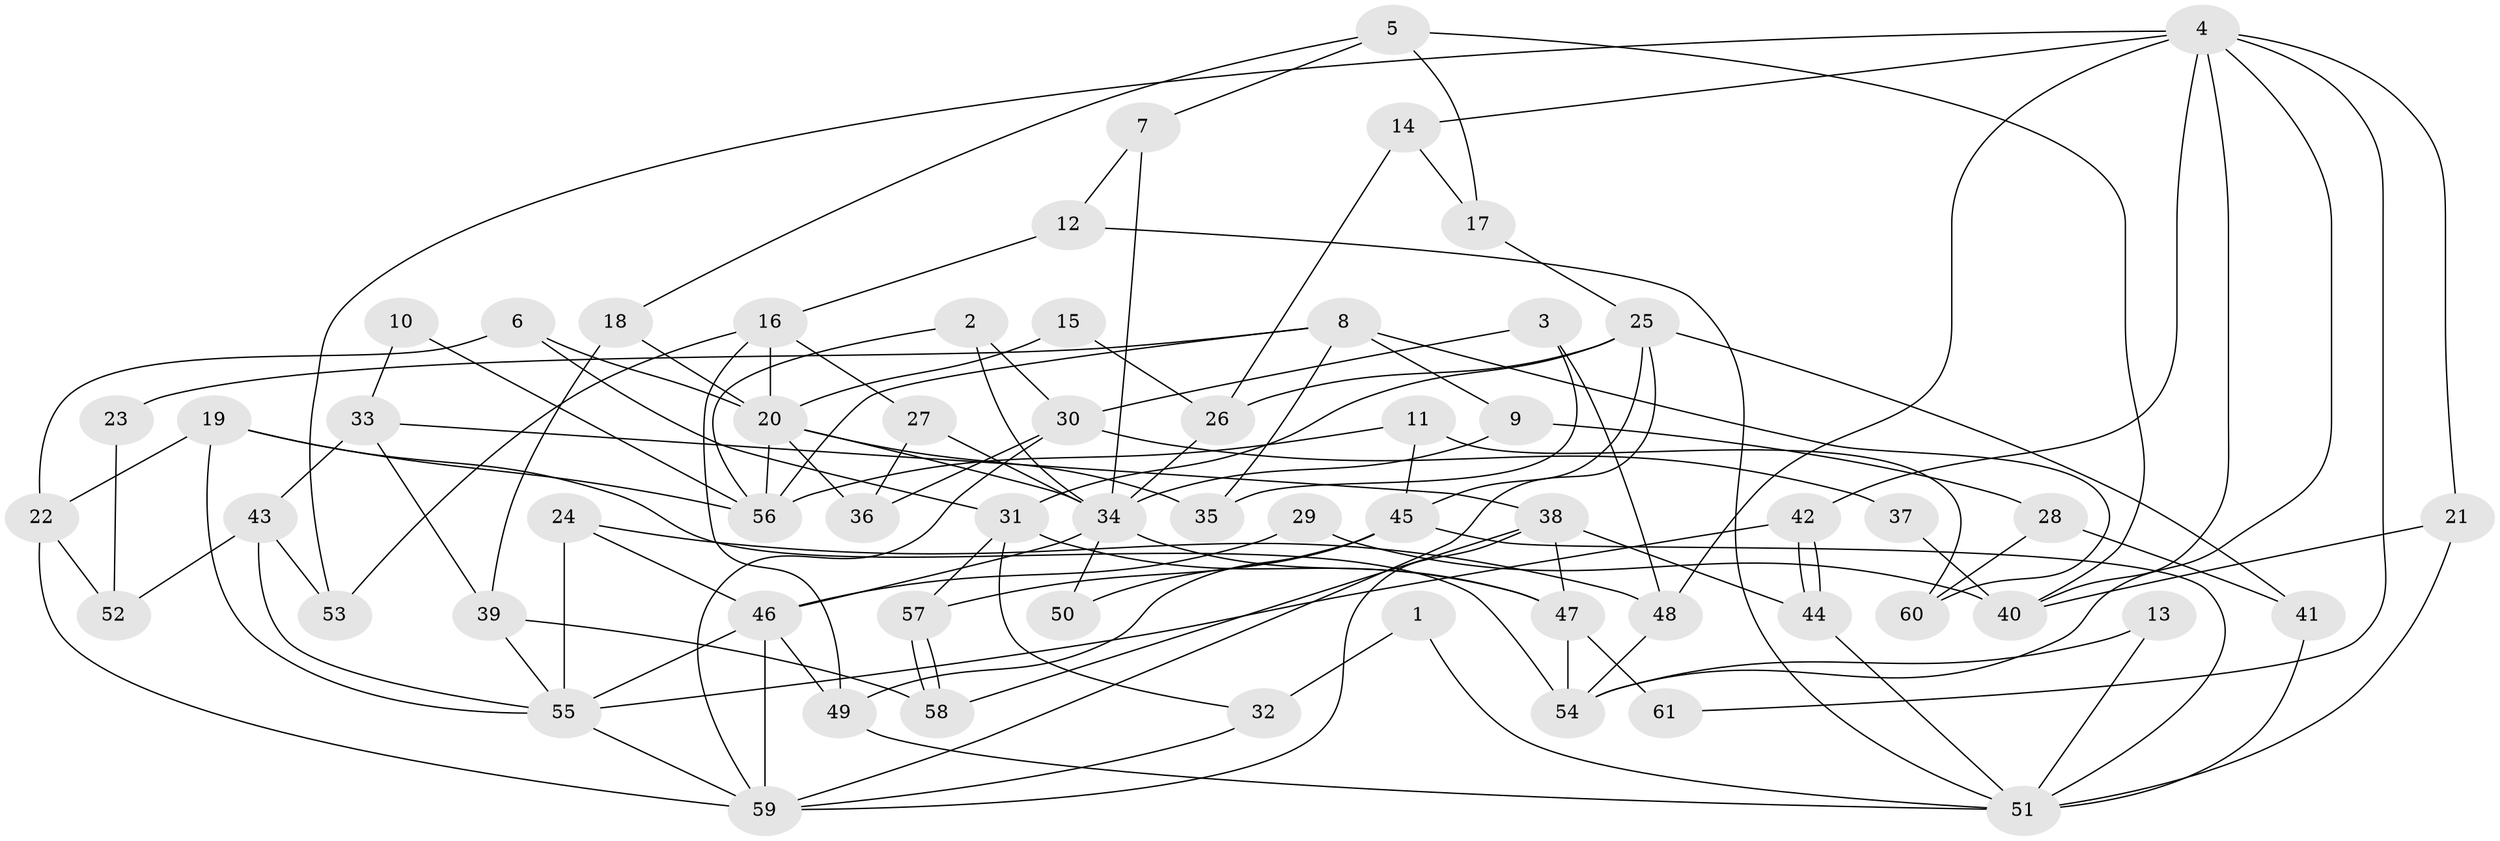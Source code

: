 // coarse degree distribution, {4: 0.21212121212121213, 5: 0.18181818181818182, 3: 0.18181818181818182, 9: 0.09090909090909091, 13: 0.030303030303030304, 6: 0.09090909090909091, 2: 0.09090909090909091, 7: 0.06060606060606061, 8: 0.030303030303030304, 10: 0.030303030303030304}
// Generated by graph-tools (version 1.1) at 2025/37/03/04/25 23:37:15]
// undirected, 61 vertices, 122 edges
graph export_dot {
  node [color=gray90,style=filled];
  1;
  2;
  3;
  4;
  5;
  6;
  7;
  8;
  9;
  10;
  11;
  12;
  13;
  14;
  15;
  16;
  17;
  18;
  19;
  20;
  21;
  22;
  23;
  24;
  25;
  26;
  27;
  28;
  29;
  30;
  31;
  32;
  33;
  34;
  35;
  36;
  37;
  38;
  39;
  40;
  41;
  42;
  43;
  44;
  45;
  46;
  47;
  48;
  49;
  50;
  51;
  52;
  53;
  54;
  55;
  56;
  57;
  58;
  59;
  60;
  61;
  1 -- 32;
  1 -- 51;
  2 -- 30;
  2 -- 34;
  2 -- 56;
  3 -- 48;
  3 -- 35;
  3 -- 30;
  4 -- 48;
  4 -- 53;
  4 -- 14;
  4 -- 21;
  4 -- 40;
  4 -- 42;
  4 -- 54;
  4 -- 61;
  5 -- 18;
  5 -- 17;
  5 -- 7;
  5 -- 40;
  6 -- 31;
  6 -- 22;
  6 -- 20;
  7 -- 12;
  7 -- 34;
  8 -- 9;
  8 -- 56;
  8 -- 23;
  8 -- 35;
  8 -- 60;
  9 -- 34;
  9 -- 28;
  10 -- 56;
  10 -- 33;
  11 -- 56;
  11 -- 45;
  11 -- 60;
  12 -- 16;
  12 -- 51;
  13 -- 54;
  13 -- 51;
  14 -- 26;
  14 -- 17;
  15 -- 20;
  15 -- 26;
  16 -- 49;
  16 -- 27;
  16 -- 20;
  16 -- 53;
  17 -- 25;
  18 -- 39;
  18 -- 20;
  19 -- 56;
  19 -- 54;
  19 -- 22;
  19 -- 55;
  20 -- 34;
  20 -- 35;
  20 -- 36;
  20 -- 56;
  21 -- 40;
  21 -- 51;
  22 -- 59;
  22 -- 52;
  23 -- 52;
  24 -- 55;
  24 -- 46;
  24 -- 48;
  25 -- 45;
  25 -- 59;
  25 -- 26;
  25 -- 31;
  25 -- 41;
  26 -- 34;
  27 -- 34;
  27 -- 36;
  28 -- 60;
  28 -- 41;
  29 -- 40;
  29 -- 46;
  30 -- 59;
  30 -- 36;
  30 -- 37;
  31 -- 47;
  31 -- 32;
  31 -- 57;
  32 -- 59;
  33 -- 38;
  33 -- 39;
  33 -- 43;
  34 -- 46;
  34 -- 47;
  34 -- 50;
  37 -- 40;
  38 -- 44;
  38 -- 59;
  38 -- 47;
  38 -- 58;
  39 -- 55;
  39 -- 58;
  41 -- 51;
  42 -- 44;
  42 -- 44;
  42 -- 55;
  43 -- 55;
  43 -- 52;
  43 -- 53;
  44 -- 51;
  45 -- 57;
  45 -- 51;
  45 -- 49;
  45 -- 50;
  46 -- 55;
  46 -- 49;
  46 -- 59;
  47 -- 54;
  47 -- 61;
  48 -- 54;
  49 -- 51;
  55 -- 59;
  57 -- 58;
  57 -- 58;
}

